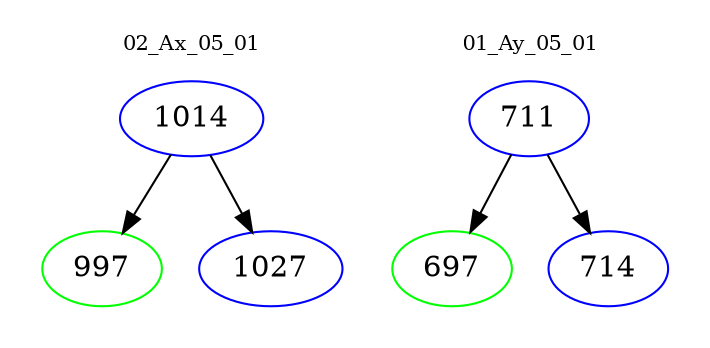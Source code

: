 digraph{
subgraph cluster_0 {
color = white
label = "02_Ax_05_01";
fontsize=10;
T0_1014 [label="1014", color="blue"]
T0_1014 -> T0_997 [color="black"]
T0_997 [label="997", color="green"]
T0_1014 -> T0_1027 [color="black"]
T0_1027 [label="1027", color="blue"]
}
subgraph cluster_1 {
color = white
label = "01_Ay_05_01";
fontsize=10;
T1_711 [label="711", color="blue"]
T1_711 -> T1_697 [color="black"]
T1_697 [label="697", color="green"]
T1_711 -> T1_714 [color="black"]
T1_714 [label="714", color="blue"]
}
}

